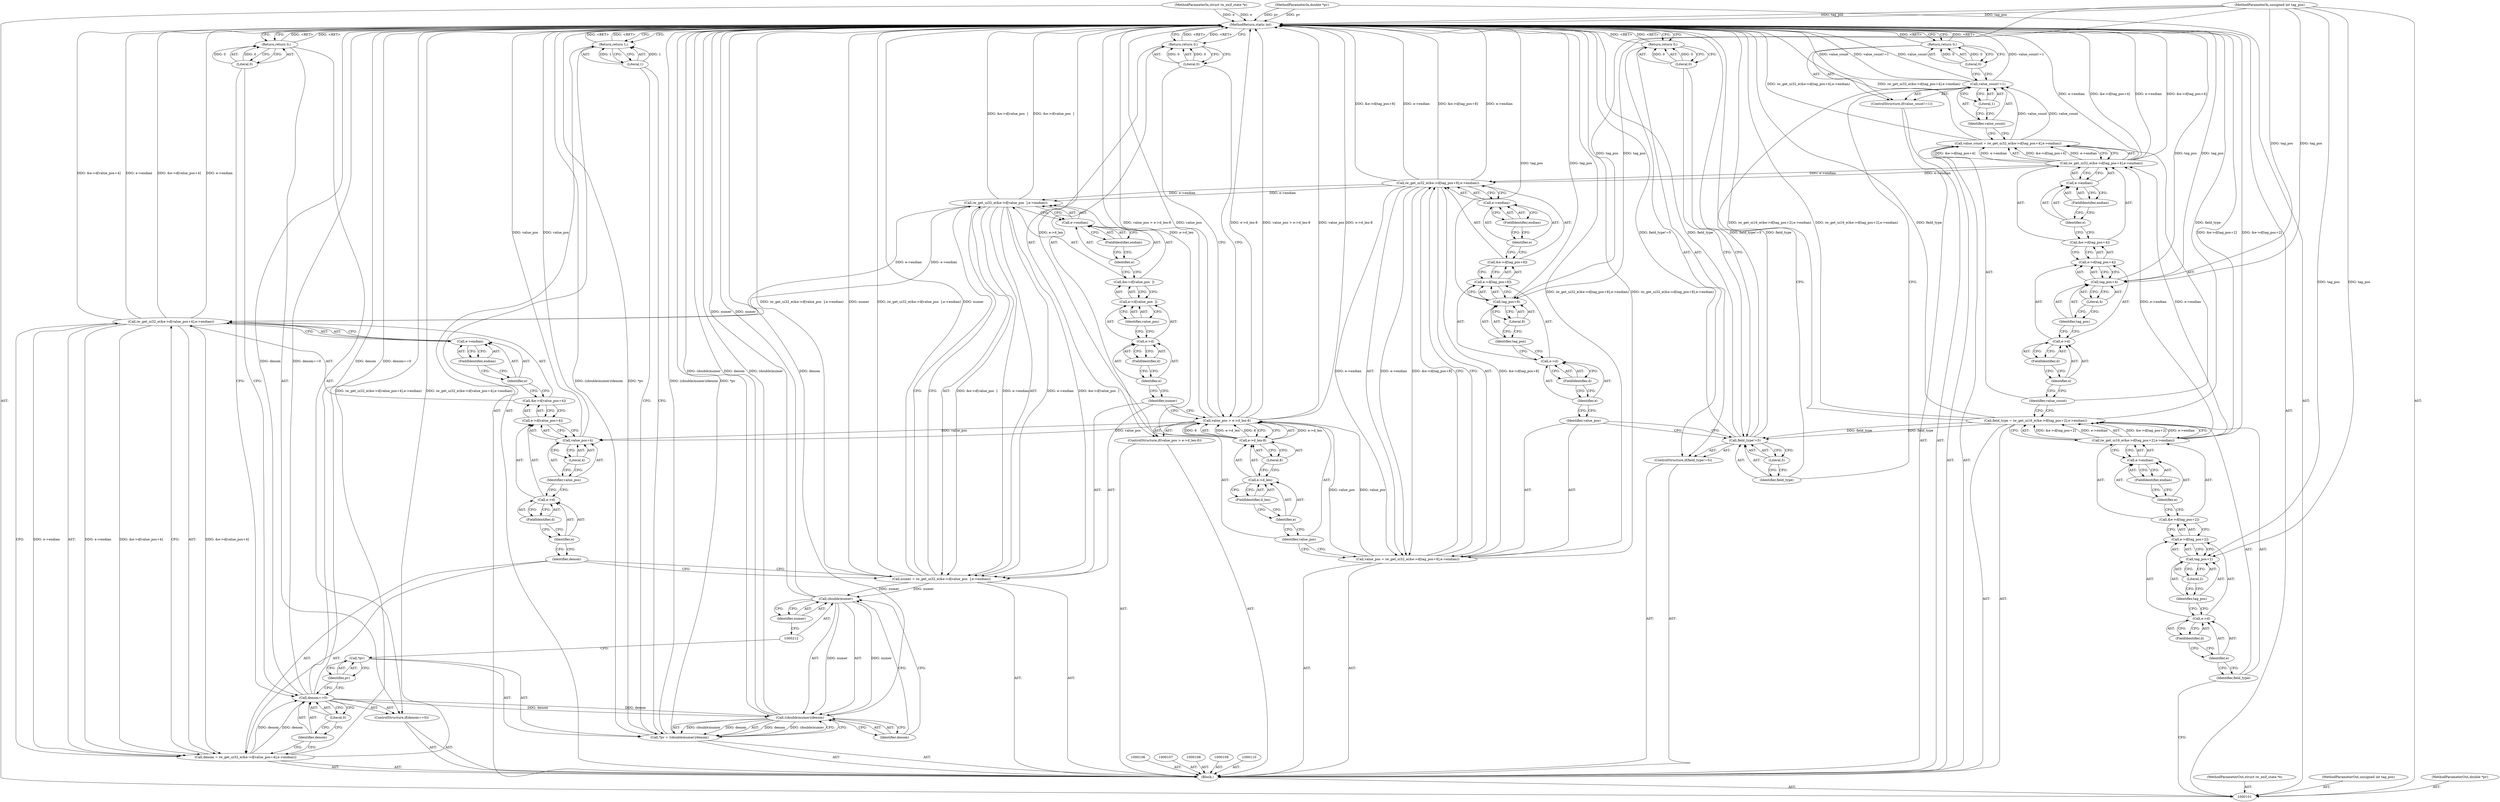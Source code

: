 digraph "1_imageworsener_b45cb1b665a14b0175b9cb1502ef7168e1fe0d5d" {
"1000217" [label="(MethodReturn,static int)"];
"1000102" [label="(MethodParameterIn,struct iw_exif_state *e)"];
"1000293" [label="(MethodParameterOut,struct iw_exif_state *e)"];
"1000103" [label="(MethodParameterIn,unsigned int tag_pos)"];
"1000294" [label="(MethodParameterOut,unsigned int tag_pos)"];
"1000125" [label="(Call,value_count = iw_get_ui32_e(&e->d[tag_pos+4],e->endian))"];
"1000126" [label="(Identifier,value_count)"];
"1000127" [label="(Call,iw_get_ui32_e(&e->d[tag_pos+4],e->endian))"];
"1000128" [label="(Call,&e->d[tag_pos+4])"];
"1000129" [label="(Call,e->d[tag_pos+4])"];
"1000130" [label="(Call,e->d)"];
"1000131" [label="(Identifier,e)"];
"1000132" [label="(FieldIdentifier,d)"];
"1000133" [label="(Call,tag_pos+4)"];
"1000134" [label="(Identifier,tag_pos)"];
"1000135" [label="(Literal,4)"];
"1000136" [label="(Call,e->endian)"];
"1000137" [label="(Identifier,e)"];
"1000138" [label="(FieldIdentifier,endian)"];
"1000142" [label="(Literal,1)"];
"1000139" [label="(ControlStructure,if(value_count!=1))"];
"1000143" [label="(Return,return 0;)"];
"1000144" [label="(Literal,0)"];
"1000140" [label="(Call,value_count!=1)"];
"1000141" [label="(Identifier,value_count)"];
"1000145" [label="(ControlStructure,if(field_type!=5))"];
"1000148" [label="(Literal,5)"];
"1000149" [label="(Return,return 0;)"];
"1000150" [label="(Literal,0)"];
"1000146" [label="(Call,field_type!=5)"];
"1000147" [label="(Identifier,field_type)"];
"1000151" [label="(Call,value_pos = iw_get_ui32_e(&e->d[tag_pos+8],e->endian))"];
"1000152" [label="(Identifier,value_pos)"];
"1000153" [label="(Call,iw_get_ui32_e(&e->d[tag_pos+8],e->endian))"];
"1000154" [label="(Call,&e->d[tag_pos+8])"];
"1000155" [label="(Call,e->d[tag_pos+8])"];
"1000156" [label="(Call,e->d)"];
"1000157" [label="(Identifier,e)"];
"1000158" [label="(FieldIdentifier,d)"];
"1000159" [label="(Call,tag_pos+8)"];
"1000160" [label="(Identifier,tag_pos)"];
"1000161" [label="(Literal,8)"];
"1000162" [label="(Call,e->endian)"];
"1000163" [label="(Identifier,e)"];
"1000164" [label="(FieldIdentifier,endian)"];
"1000168" [label="(Call,e->d_len-8)"];
"1000169" [label="(Call,e->d_len)"];
"1000170" [label="(Identifier,e)"];
"1000165" [label="(ControlStructure,if(value_pos > e->d_len-8))"];
"1000171" [label="(FieldIdentifier,d_len)"];
"1000172" [label="(Literal,8)"];
"1000173" [label="(Return,return 0;)"];
"1000174" [label="(Literal,0)"];
"1000166" [label="(Call,value_pos > e->d_len-8)"];
"1000167" [label="(Identifier,value_pos)"];
"1000104" [label="(MethodParameterIn,double *pv)"];
"1000295" [label="(MethodParameterOut,double *pv)"];
"1000175" [label="(Call,numer = iw_get_ui32_e(&e->d[value_pos  ],e->endian))"];
"1000176" [label="(Identifier,numer)"];
"1000178" [label="(Call,&e->d[value_pos  ])"];
"1000179" [label="(Call,e->d[value_pos  ])"];
"1000180" [label="(Call,e->d)"];
"1000181" [label="(Identifier,e)"];
"1000182" [label="(FieldIdentifier,d)"];
"1000183" [label="(Identifier,value_pos)"];
"1000184" [label="(Call,e->endian)"];
"1000185" [label="(Identifier,e)"];
"1000186" [label="(FieldIdentifier,endian)"];
"1000177" [label="(Call,iw_get_ui32_e(&e->d[value_pos  ],e->endian))"];
"1000187" [label="(Call,denom = iw_get_ui32_e(&e->d[value_pos+4],e->endian))"];
"1000188" [label="(Identifier,denom)"];
"1000190" [label="(Call,&e->d[value_pos+4])"];
"1000191" [label="(Call,e->d[value_pos+4])"];
"1000192" [label="(Call,e->d)"];
"1000193" [label="(Identifier,e)"];
"1000194" [label="(FieldIdentifier,d)"];
"1000195" [label="(Call,value_pos+4)"];
"1000196" [label="(Identifier,value_pos)"];
"1000197" [label="(Literal,4)"];
"1000198" [label="(Call,e->endian)"];
"1000199" [label="(Identifier,e)"];
"1000200" [label="(FieldIdentifier,endian)"];
"1000189" [label="(Call,iw_get_ui32_e(&e->d[value_pos+4],e->endian))"];
"1000204" [label="(Literal,0)"];
"1000205" [label="(Return,return 0;)"];
"1000201" [label="(ControlStructure,if(denom==0))"];
"1000206" [label="(Literal,0)"];
"1000202" [label="(Call,denom==0)"];
"1000203" [label="(Identifier,denom)"];
"1000213" [label="(Identifier,numer)"];
"1000207" [label="(Call,*pv = ((double)numer)/denom)"];
"1000208" [label="(Call,*pv)"];
"1000214" [label="(Identifier,denom)"];
"1000209" [label="(Identifier,pv)"];
"1000210" [label="(Call,((double)numer)/denom)"];
"1000211" [label="(Call,(double)numer)"];
"1000215" [label="(Return,return 1;)"];
"1000216" [label="(Literal,1)"];
"1000105" [label="(Block,)"];
"1000111" [label="(Call,field_type = iw_get_ui16_e(&e->d[tag_pos+2],e->endian))"];
"1000112" [label="(Identifier,field_type)"];
"1000113" [label="(Call,iw_get_ui16_e(&e->d[tag_pos+2],e->endian))"];
"1000114" [label="(Call,&e->d[tag_pos+2])"];
"1000115" [label="(Call,e->d[tag_pos+2])"];
"1000116" [label="(Call,e->d)"];
"1000117" [label="(Identifier,e)"];
"1000118" [label="(FieldIdentifier,d)"];
"1000119" [label="(Call,tag_pos+2)"];
"1000120" [label="(Identifier,tag_pos)"];
"1000121" [label="(Literal,2)"];
"1000122" [label="(Call,e->endian)"];
"1000123" [label="(Identifier,e)"];
"1000124" [label="(FieldIdentifier,endian)"];
"1000217" -> "1000101"  [label="AST: "];
"1000217" -> "1000143"  [label="CFG: "];
"1000217" -> "1000149"  [label="CFG: "];
"1000217" -> "1000173"  [label="CFG: "];
"1000217" -> "1000205"  [label="CFG: "];
"1000217" -> "1000215"  [label="CFG: "];
"1000149" -> "1000217"  [label="DDG: <RET>"];
"1000173" -> "1000217"  [label="DDG: <RET>"];
"1000205" -> "1000217"  [label="DDG: <RET>"];
"1000166" -> "1000217"  [label="DDG: e->d_len-8"];
"1000166" -> "1000217"  [label="DDG: value_pos > e->d_len-8"];
"1000166" -> "1000217"  [label="DDG: value_pos"];
"1000104" -> "1000217"  [label="DDG: pv"];
"1000140" -> "1000217"  [label="DDG: value_count"];
"1000140" -> "1000217"  [label="DDG: value_count!=1"];
"1000202" -> "1000217"  [label="DDG: denom"];
"1000202" -> "1000217"  [label="DDG: denom==0"];
"1000153" -> "1000217"  [label="DDG: &e->d[tag_pos+8]"];
"1000153" -> "1000217"  [label="DDG: e->endian"];
"1000127" -> "1000217"  [label="DDG: e->endian"];
"1000127" -> "1000217"  [label="DDG: &e->d[tag_pos+4]"];
"1000175" -> "1000217"  [label="DDG: iw_get_ui32_e(&e->d[value_pos  ],e->endian)"];
"1000175" -> "1000217"  [label="DDG: numer"];
"1000177" -> "1000217"  [label="DDG: &e->d[value_pos  ]"];
"1000207" -> "1000217"  [label="DDG: ((double)numer)/denom"];
"1000207" -> "1000217"  [label="DDG: *pv"];
"1000168" -> "1000217"  [label="DDG: e->d_len"];
"1000189" -> "1000217"  [label="DDG: &e->d[value_pos+4]"];
"1000189" -> "1000217"  [label="DDG: e->endian"];
"1000113" -> "1000217"  [label="DDG: &e->d[tag_pos+2]"];
"1000159" -> "1000217"  [label="DDG: tag_pos"];
"1000210" -> "1000217"  [label="DDG: denom"];
"1000210" -> "1000217"  [label="DDG: (double)numer"];
"1000187" -> "1000217"  [label="DDG: iw_get_ui32_e(&e->d[value_pos+4],e->endian)"];
"1000103" -> "1000217"  [label="DDG: tag_pos"];
"1000133" -> "1000217"  [label="DDG: tag_pos"];
"1000125" -> "1000217"  [label="DDG: iw_get_ui32_e(&e->d[tag_pos+4],e->endian)"];
"1000151" -> "1000217"  [label="DDG: iw_get_ui32_e(&e->d[tag_pos+8],e->endian)"];
"1000102" -> "1000217"  [label="DDG: e"];
"1000111" -> "1000217"  [label="DDG: field_type"];
"1000111" -> "1000217"  [label="DDG: iw_get_ui16_e(&e->d[tag_pos+2],e->endian)"];
"1000211" -> "1000217"  [label="DDG: numer"];
"1000195" -> "1000217"  [label="DDG: value_pos"];
"1000146" -> "1000217"  [label="DDG: field_type!=5"];
"1000146" -> "1000217"  [label="DDG: field_type"];
"1000143" -> "1000217"  [label="DDG: <RET>"];
"1000215" -> "1000217"  [label="DDG: <RET>"];
"1000102" -> "1000101"  [label="AST: "];
"1000102" -> "1000217"  [label="DDG: e"];
"1000293" -> "1000101"  [label="AST: "];
"1000103" -> "1000101"  [label="AST: "];
"1000103" -> "1000217"  [label="DDG: tag_pos"];
"1000103" -> "1000119"  [label="DDG: tag_pos"];
"1000103" -> "1000133"  [label="DDG: tag_pos"];
"1000103" -> "1000159"  [label="DDG: tag_pos"];
"1000294" -> "1000101"  [label="AST: "];
"1000125" -> "1000105"  [label="AST: "];
"1000125" -> "1000127"  [label="CFG: "];
"1000126" -> "1000125"  [label="AST: "];
"1000127" -> "1000125"  [label="AST: "];
"1000141" -> "1000125"  [label="CFG: "];
"1000125" -> "1000217"  [label="DDG: iw_get_ui32_e(&e->d[tag_pos+4],e->endian)"];
"1000127" -> "1000125"  [label="DDG: &e->d[tag_pos+4]"];
"1000127" -> "1000125"  [label="DDG: e->endian"];
"1000125" -> "1000140"  [label="DDG: value_count"];
"1000126" -> "1000125"  [label="AST: "];
"1000126" -> "1000111"  [label="CFG: "];
"1000131" -> "1000126"  [label="CFG: "];
"1000127" -> "1000125"  [label="AST: "];
"1000127" -> "1000136"  [label="CFG: "];
"1000128" -> "1000127"  [label="AST: "];
"1000136" -> "1000127"  [label="AST: "];
"1000125" -> "1000127"  [label="CFG: "];
"1000127" -> "1000217"  [label="DDG: e->endian"];
"1000127" -> "1000217"  [label="DDG: &e->d[tag_pos+4]"];
"1000127" -> "1000125"  [label="DDG: &e->d[tag_pos+4]"];
"1000127" -> "1000125"  [label="DDG: e->endian"];
"1000113" -> "1000127"  [label="DDG: e->endian"];
"1000127" -> "1000153"  [label="DDG: e->endian"];
"1000128" -> "1000127"  [label="AST: "];
"1000128" -> "1000129"  [label="CFG: "];
"1000129" -> "1000128"  [label="AST: "];
"1000137" -> "1000128"  [label="CFG: "];
"1000129" -> "1000128"  [label="AST: "];
"1000129" -> "1000133"  [label="CFG: "];
"1000130" -> "1000129"  [label="AST: "];
"1000133" -> "1000129"  [label="AST: "];
"1000128" -> "1000129"  [label="CFG: "];
"1000130" -> "1000129"  [label="AST: "];
"1000130" -> "1000132"  [label="CFG: "];
"1000131" -> "1000130"  [label="AST: "];
"1000132" -> "1000130"  [label="AST: "];
"1000134" -> "1000130"  [label="CFG: "];
"1000131" -> "1000130"  [label="AST: "];
"1000131" -> "1000126"  [label="CFG: "];
"1000132" -> "1000131"  [label="CFG: "];
"1000132" -> "1000130"  [label="AST: "];
"1000132" -> "1000131"  [label="CFG: "];
"1000130" -> "1000132"  [label="CFG: "];
"1000133" -> "1000129"  [label="AST: "];
"1000133" -> "1000135"  [label="CFG: "];
"1000134" -> "1000133"  [label="AST: "];
"1000135" -> "1000133"  [label="AST: "];
"1000129" -> "1000133"  [label="CFG: "];
"1000133" -> "1000217"  [label="DDG: tag_pos"];
"1000103" -> "1000133"  [label="DDG: tag_pos"];
"1000134" -> "1000133"  [label="AST: "];
"1000134" -> "1000130"  [label="CFG: "];
"1000135" -> "1000134"  [label="CFG: "];
"1000135" -> "1000133"  [label="AST: "];
"1000135" -> "1000134"  [label="CFG: "];
"1000133" -> "1000135"  [label="CFG: "];
"1000136" -> "1000127"  [label="AST: "];
"1000136" -> "1000138"  [label="CFG: "];
"1000137" -> "1000136"  [label="AST: "];
"1000138" -> "1000136"  [label="AST: "];
"1000127" -> "1000136"  [label="CFG: "];
"1000137" -> "1000136"  [label="AST: "];
"1000137" -> "1000128"  [label="CFG: "];
"1000138" -> "1000137"  [label="CFG: "];
"1000138" -> "1000136"  [label="AST: "];
"1000138" -> "1000137"  [label="CFG: "];
"1000136" -> "1000138"  [label="CFG: "];
"1000142" -> "1000140"  [label="AST: "];
"1000142" -> "1000141"  [label="CFG: "];
"1000140" -> "1000142"  [label="CFG: "];
"1000139" -> "1000105"  [label="AST: "];
"1000140" -> "1000139"  [label="AST: "];
"1000143" -> "1000139"  [label="AST: "];
"1000143" -> "1000139"  [label="AST: "];
"1000143" -> "1000144"  [label="CFG: "];
"1000144" -> "1000143"  [label="AST: "];
"1000217" -> "1000143"  [label="CFG: "];
"1000143" -> "1000217"  [label="DDG: <RET>"];
"1000144" -> "1000143"  [label="DDG: 0"];
"1000144" -> "1000143"  [label="AST: "];
"1000144" -> "1000140"  [label="CFG: "];
"1000143" -> "1000144"  [label="CFG: "];
"1000144" -> "1000143"  [label="DDG: 0"];
"1000140" -> "1000139"  [label="AST: "];
"1000140" -> "1000142"  [label="CFG: "];
"1000141" -> "1000140"  [label="AST: "];
"1000142" -> "1000140"  [label="AST: "];
"1000144" -> "1000140"  [label="CFG: "];
"1000147" -> "1000140"  [label="CFG: "];
"1000140" -> "1000217"  [label="DDG: value_count"];
"1000140" -> "1000217"  [label="DDG: value_count!=1"];
"1000125" -> "1000140"  [label="DDG: value_count"];
"1000141" -> "1000140"  [label="AST: "];
"1000141" -> "1000125"  [label="CFG: "];
"1000142" -> "1000141"  [label="CFG: "];
"1000145" -> "1000105"  [label="AST: "];
"1000146" -> "1000145"  [label="AST: "];
"1000149" -> "1000145"  [label="AST: "];
"1000148" -> "1000146"  [label="AST: "];
"1000148" -> "1000147"  [label="CFG: "];
"1000146" -> "1000148"  [label="CFG: "];
"1000149" -> "1000145"  [label="AST: "];
"1000149" -> "1000150"  [label="CFG: "];
"1000150" -> "1000149"  [label="AST: "];
"1000217" -> "1000149"  [label="CFG: "];
"1000149" -> "1000217"  [label="DDG: <RET>"];
"1000150" -> "1000149"  [label="DDG: 0"];
"1000150" -> "1000149"  [label="AST: "];
"1000150" -> "1000146"  [label="CFG: "];
"1000149" -> "1000150"  [label="CFG: "];
"1000150" -> "1000149"  [label="DDG: 0"];
"1000146" -> "1000145"  [label="AST: "];
"1000146" -> "1000148"  [label="CFG: "];
"1000147" -> "1000146"  [label="AST: "];
"1000148" -> "1000146"  [label="AST: "];
"1000150" -> "1000146"  [label="CFG: "];
"1000152" -> "1000146"  [label="CFG: "];
"1000146" -> "1000217"  [label="DDG: field_type!=5"];
"1000146" -> "1000217"  [label="DDG: field_type"];
"1000111" -> "1000146"  [label="DDG: field_type"];
"1000147" -> "1000146"  [label="AST: "];
"1000147" -> "1000140"  [label="CFG: "];
"1000148" -> "1000147"  [label="CFG: "];
"1000151" -> "1000105"  [label="AST: "];
"1000151" -> "1000153"  [label="CFG: "];
"1000152" -> "1000151"  [label="AST: "];
"1000153" -> "1000151"  [label="AST: "];
"1000167" -> "1000151"  [label="CFG: "];
"1000151" -> "1000217"  [label="DDG: iw_get_ui32_e(&e->d[tag_pos+8],e->endian)"];
"1000153" -> "1000151"  [label="DDG: &e->d[tag_pos+8]"];
"1000153" -> "1000151"  [label="DDG: e->endian"];
"1000151" -> "1000166"  [label="DDG: value_pos"];
"1000152" -> "1000151"  [label="AST: "];
"1000152" -> "1000146"  [label="CFG: "];
"1000157" -> "1000152"  [label="CFG: "];
"1000153" -> "1000151"  [label="AST: "];
"1000153" -> "1000162"  [label="CFG: "];
"1000154" -> "1000153"  [label="AST: "];
"1000162" -> "1000153"  [label="AST: "];
"1000151" -> "1000153"  [label="CFG: "];
"1000153" -> "1000217"  [label="DDG: &e->d[tag_pos+8]"];
"1000153" -> "1000217"  [label="DDG: e->endian"];
"1000153" -> "1000151"  [label="DDG: &e->d[tag_pos+8]"];
"1000153" -> "1000151"  [label="DDG: e->endian"];
"1000127" -> "1000153"  [label="DDG: e->endian"];
"1000153" -> "1000177"  [label="DDG: e->endian"];
"1000154" -> "1000153"  [label="AST: "];
"1000154" -> "1000155"  [label="CFG: "];
"1000155" -> "1000154"  [label="AST: "];
"1000163" -> "1000154"  [label="CFG: "];
"1000155" -> "1000154"  [label="AST: "];
"1000155" -> "1000159"  [label="CFG: "];
"1000156" -> "1000155"  [label="AST: "];
"1000159" -> "1000155"  [label="AST: "];
"1000154" -> "1000155"  [label="CFG: "];
"1000156" -> "1000155"  [label="AST: "];
"1000156" -> "1000158"  [label="CFG: "];
"1000157" -> "1000156"  [label="AST: "];
"1000158" -> "1000156"  [label="AST: "];
"1000160" -> "1000156"  [label="CFG: "];
"1000157" -> "1000156"  [label="AST: "];
"1000157" -> "1000152"  [label="CFG: "];
"1000158" -> "1000157"  [label="CFG: "];
"1000158" -> "1000156"  [label="AST: "];
"1000158" -> "1000157"  [label="CFG: "];
"1000156" -> "1000158"  [label="CFG: "];
"1000159" -> "1000155"  [label="AST: "];
"1000159" -> "1000161"  [label="CFG: "];
"1000160" -> "1000159"  [label="AST: "];
"1000161" -> "1000159"  [label="AST: "];
"1000155" -> "1000159"  [label="CFG: "];
"1000159" -> "1000217"  [label="DDG: tag_pos"];
"1000103" -> "1000159"  [label="DDG: tag_pos"];
"1000160" -> "1000159"  [label="AST: "];
"1000160" -> "1000156"  [label="CFG: "];
"1000161" -> "1000160"  [label="CFG: "];
"1000161" -> "1000159"  [label="AST: "];
"1000161" -> "1000160"  [label="CFG: "];
"1000159" -> "1000161"  [label="CFG: "];
"1000162" -> "1000153"  [label="AST: "];
"1000162" -> "1000164"  [label="CFG: "];
"1000163" -> "1000162"  [label="AST: "];
"1000164" -> "1000162"  [label="AST: "];
"1000153" -> "1000162"  [label="CFG: "];
"1000163" -> "1000162"  [label="AST: "];
"1000163" -> "1000154"  [label="CFG: "];
"1000164" -> "1000163"  [label="CFG: "];
"1000164" -> "1000162"  [label="AST: "];
"1000164" -> "1000163"  [label="CFG: "];
"1000162" -> "1000164"  [label="CFG: "];
"1000168" -> "1000166"  [label="AST: "];
"1000168" -> "1000172"  [label="CFG: "];
"1000169" -> "1000168"  [label="AST: "];
"1000172" -> "1000168"  [label="AST: "];
"1000166" -> "1000168"  [label="CFG: "];
"1000168" -> "1000217"  [label="DDG: e->d_len"];
"1000168" -> "1000166"  [label="DDG: e->d_len"];
"1000168" -> "1000166"  [label="DDG: 8"];
"1000169" -> "1000168"  [label="AST: "];
"1000169" -> "1000171"  [label="CFG: "];
"1000170" -> "1000169"  [label="AST: "];
"1000171" -> "1000169"  [label="AST: "];
"1000172" -> "1000169"  [label="CFG: "];
"1000170" -> "1000169"  [label="AST: "];
"1000170" -> "1000167"  [label="CFG: "];
"1000171" -> "1000170"  [label="CFG: "];
"1000165" -> "1000105"  [label="AST: "];
"1000166" -> "1000165"  [label="AST: "];
"1000173" -> "1000165"  [label="AST: "];
"1000171" -> "1000169"  [label="AST: "];
"1000171" -> "1000170"  [label="CFG: "];
"1000169" -> "1000171"  [label="CFG: "];
"1000172" -> "1000168"  [label="AST: "];
"1000172" -> "1000169"  [label="CFG: "];
"1000168" -> "1000172"  [label="CFG: "];
"1000173" -> "1000165"  [label="AST: "];
"1000173" -> "1000174"  [label="CFG: "];
"1000174" -> "1000173"  [label="AST: "];
"1000217" -> "1000173"  [label="CFG: "];
"1000173" -> "1000217"  [label="DDG: <RET>"];
"1000174" -> "1000173"  [label="DDG: 0"];
"1000174" -> "1000173"  [label="AST: "];
"1000174" -> "1000166"  [label="CFG: "];
"1000173" -> "1000174"  [label="CFG: "];
"1000174" -> "1000173"  [label="DDG: 0"];
"1000166" -> "1000165"  [label="AST: "];
"1000166" -> "1000168"  [label="CFG: "];
"1000167" -> "1000166"  [label="AST: "];
"1000168" -> "1000166"  [label="AST: "];
"1000174" -> "1000166"  [label="CFG: "];
"1000176" -> "1000166"  [label="CFG: "];
"1000166" -> "1000217"  [label="DDG: e->d_len-8"];
"1000166" -> "1000217"  [label="DDG: value_pos > e->d_len-8"];
"1000166" -> "1000217"  [label="DDG: value_pos"];
"1000151" -> "1000166"  [label="DDG: value_pos"];
"1000168" -> "1000166"  [label="DDG: e->d_len"];
"1000168" -> "1000166"  [label="DDG: 8"];
"1000166" -> "1000195"  [label="DDG: value_pos"];
"1000167" -> "1000166"  [label="AST: "];
"1000167" -> "1000151"  [label="CFG: "];
"1000170" -> "1000167"  [label="CFG: "];
"1000104" -> "1000101"  [label="AST: "];
"1000104" -> "1000217"  [label="DDG: pv"];
"1000295" -> "1000101"  [label="AST: "];
"1000175" -> "1000105"  [label="AST: "];
"1000175" -> "1000177"  [label="CFG: "];
"1000176" -> "1000175"  [label="AST: "];
"1000177" -> "1000175"  [label="AST: "];
"1000188" -> "1000175"  [label="CFG: "];
"1000175" -> "1000217"  [label="DDG: iw_get_ui32_e(&e->d[value_pos  ],e->endian)"];
"1000175" -> "1000217"  [label="DDG: numer"];
"1000177" -> "1000175"  [label="DDG: &e->d[value_pos  ]"];
"1000177" -> "1000175"  [label="DDG: e->endian"];
"1000175" -> "1000211"  [label="DDG: numer"];
"1000176" -> "1000175"  [label="AST: "];
"1000176" -> "1000166"  [label="CFG: "];
"1000181" -> "1000176"  [label="CFG: "];
"1000178" -> "1000177"  [label="AST: "];
"1000178" -> "1000179"  [label="CFG: "];
"1000179" -> "1000178"  [label="AST: "];
"1000185" -> "1000178"  [label="CFG: "];
"1000179" -> "1000178"  [label="AST: "];
"1000179" -> "1000183"  [label="CFG: "];
"1000180" -> "1000179"  [label="AST: "];
"1000183" -> "1000179"  [label="AST: "];
"1000178" -> "1000179"  [label="CFG: "];
"1000180" -> "1000179"  [label="AST: "];
"1000180" -> "1000182"  [label="CFG: "];
"1000181" -> "1000180"  [label="AST: "];
"1000182" -> "1000180"  [label="AST: "];
"1000183" -> "1000180"  [label="CFG: "];
"1000181" -> "1000180"  [label="AST: "];
"1000181" -> "1000176"  [label="CFG: "];
"1000182" -> "1000181"  [label="CFG: "];
"1000182" -> "1000180"  [label="AST: "];
"1000182" -> "1000181"  [label="CFG: "];
"1000180" -> "1000182"  [label="CFG: "];
"1000183" -> "1000179"  [label="AST: "];
"1000183" -> "1000180"  [label="CFG: "];
"1000179" -> "1000183"  [label="CFG: "];
"1000184" -> "1000177"  [label="AST: "];
"1000184" -> "1000186"  [label="CFG: "];
"1000185" -> "1000184"  [label="AST: "];
"1000186" -> "1000184"  [label="AST: "];
"1000177" -> "1000184"  [label="CFG: "];
"1000185" -> "1000184"  [label="AST: "];
"1000185" -> "1000178"  [label="CFG: "];
"1000186" -> "1000185"  [label="CFG: "];
"1000186" -> "1000184"  [label="AST: "];
"1000186" -> "1000185"  [label="CFG: "];
"1000184" -> "1000186"  [label="CFG: "];
"1000177" -> "1000175"  [label="AST: "];
"1000177" -> "1000184"  [label="CFG: "];
"1000178" -> "1000177"  [label="AST: "];
"1000184" -> "1000177"  [label="AST: "];
"1000175" -> "1000177"  [label="CFG: "];
"1000177" -> "1000217"  [label="DDG: &e->d[value_pos  ]"];
"1000177" -> "1000175"  [label="DDG: &e->d[value_pos  ]"];
"1000177" -> "1000175"  [label="DDG: e->endian"];
"1000153" -> "1000177"  [label="DDG: e->endian"];
"1000177" -> "1000189"  [label="DDG: e->endian"];
"1000187" -> "1000105"  [label="AST: "];
"1000187" -> "1000189"  [label="CFG: "];
"1000188" -> "1000187"  [label="AST: "];
"1000189" -> "1000187"  [label="AST: "];
"1000203" -> "1000187"  [label="CFG: "];
"1000187" -> "1000217"  [label="DDG: iw_get_ui32_e(&e->d[value_pos+4],e->endian)"];
"1000189" -> "1000187"  [label="DDG: &e->d[value_pos+4]"];
"1000189" -> "1000187"  [label="DDG: e->endian"];
"1000187" -> "1000202"  [label="DDG: denom"];
"1000188" -> "1000187"  [label="AST: "];
"1000188" -> "1000175"  [label="CFG: "];
"1000193" -> "1000188"  [label="CFG: "];
"1000190" -> "1000189"  [label="AST: "];
"1000190" -> "1000191"  [label="CFG: "];
"1000191" -> "1000190"  [label="AST: "];
"1000199" -> "1000190"  [label="CFG: "];
"1000191" -> "1000190"  [label="AST: "];
"1000191" -> "1000195"  [label="CFG: "];
"1000192" -> "1000191"  [label="AST: "];
"1000195" -> "1000191"  [label="AST: "];
"1000190" -> "1000191"  [label="CFG: "];
"1000192" -> "1000191"  [label="AST: "];
"1000192" -> "1000194"  [label="CFG: "];
"1000193" -> "1000192"  [label="AST: "];
"1000194" -> "1000192"  [label="AST: "];
"1000196" -> "1000192"  [label="CFG: "];
"1000193" -> "1000192"  [label="AST: "];
"1000193" -> "1000188"  [label="CFG: "];
"1000194" -> "1000193"  [label="CFG: "];
"1000194" -> "1000192"  [label="AST: "];
"1000194" -> "1000193"  [label="CFG: "];
"1000192" -> "1000194"  [label="CFG: "];
"1000195" -> "1000191"  [label="AST: "];
"1000195" -> "1000197"  [label="CFG: "];
"1000196" -> "1000195"  [label="AST: "];
"1000197" -> "1000195"  [label="AST: "];
"1000191" -> "1000195"  [label="CFG: "];
"1000195" -> "1000217"  [label="DDG: value_pos"];
"1000166" -> "1000195"  [label="DDG: value_pos"];
"1000196" -> "1000195"  [label="AST: "];
"1000196" -> "1000192"  [label="CFG: "];
"1000197" -> "1000196"  [label="CFG: "];
"1000197" -> "1000195"  [label="AST: "];
"1000197" -> "1000196"  [label="CFG: "];
"1000195" -> "1000197"  [label="CFG: "];
"1000198" -> "1000189"  [label="AST: "];
"1000198" -> "1000200"  [label="CFG: "];
"1000199" -> "1000198"  [label="AST: "];
"1000200" -> "1000198"  [label="AST: "];
"1000189" -> "1000198"  [label="CFG: "];
"1000199" -> "1000198"  [label="AST: "];
"1000199" -> "1000190"  [label="CFG: "];
"1000200" -> "1000199"  [label="CFG: "];
"1000200" -> "1000198"  [label="AST: "];
"1000200" -> "1000199"  [label="CFG: "];
"1000198" -> "1000200"  [label="CFG: "];
"1000189" -> "1000187"  [label="AST: "];
"1000189" -> "1000198"  [label="CFG: "];
"1000190" -> "1000189"  [label="AST: "];
"1000198" -> "1000189"  [label="AST: "];
"1000187" -> "1000189"  [label="CFG: "];
"1000189" -> "1000217"  [label="DDG: &e->d[value_pos+4]"];
"1000189" -> "1000217"  [label="DDG: e->endian"];
"1000189" -> "1000187"  [label="DDG: &e->d[value_pos+4]"];
"1000189" -> "1000187"  [label="DDG: e->endian"];
"1000177" -> "1000189"  [label="DDG: e->endian"];
"1000204" -> "1000202"  [label="AST: "];
"1000204" -> "1000203"  [label="CFG: "];
"1000202" -> "1000204"  [label="CFG: "];
"1000205" -> "1000201"  [label="AST: "];
"1000205" -> "1000206"  [label="CFG: "];
"1000206" -> "1000205"  [label="AST: "];
"1000217" -> "1000205"  [label="CFG: "];
"1000205" -> "1000217"  [label="DDG: <RET>"];
"1000206" -> "1000205"  [label="DDG: 0"];
"1000201" -> "1000105"  [label="AST: "];
"1000202" -> "1000201"  [label="AST: "];
"1000205" -> "1000201"  [label="AST: "];
"1000206" -> "1000205"  [label="AST: "];
"1000206" -> "1000202"  [label="CFG: "];
"1000205" -> "1000206"  [label="CFG: "];
"1000206" -> "1000205"  [label="DDG: 0"];
"1000202" -> "1000201"  [label="AST: "];
"1000202" -> "1000204"  [label="CFG: "];
"1000203" -> "1000202"  [label="AST: "];
"1000204" -> "1000202"  [label="AST: "];
"1000206" -> "1000202"  [label="CFG: "];
"1000209" -> "1000202"  [label="CFG: "];
"1000202" -> "1000217"  [label="DDG: denom"];
"1000202" -> "1000217"  [label="DDG: denom==0"];
"1000187" -> "1000202"  [label="DDG: denom"];
"1000202" -> "1000210"  [label="DDG: denom"];
"1000203" -> "1000202"  [label="AST: "];
"1000203" -> "1000187"  [label="CFG: "];
"1000204" -> "1000203"  [label="CFG: "];
"1000213" -> "1000211"  [label="AST: "];
"1000213" -> "1000212"  [label="CFG: "];
"1000211" -> "1000213"  [label="CFG: "];
"1000207" -> "1000105"  [label="AST: "];
"1000207" -> "1000210"  [label="CFG: "];
"1000208" -> "1000207"  [label="AST: "];
"1000210" -> "1000207"  [label="AST: "];
"1000216" -> "1000207"  [label="CFG: "];
"1000207" -> "1000217"  [label="DDG: ((double)numer)/denom"];
"1000207" -> "1000217"  [label="DDG: *pv"];
"1000210" -> "1000207"  [label="DDG: (double)numer"];
"1000210" -> "1000207"  [label="DDG: denom"];
"1000208" -> "1000207"  [label="AST: "];
"1000208" -> "1000209"  [label="CFG: "];
"1000209" -> "1000208"  [label="AST: "];
"1000212" -> "1000208"  [label="CFG: "];
"1000214" -> "1000210"  [label="AST: "];
"1000214" -> "1000211"  [label="CFG: "];
"1000210" -> "1000214"  [label="CFG: "];
"1000209" -> "1000208"  [label="AST: "];
"1000209" -> "1000202"  [label="CFG: "];
"1000208" -> "1000209"  [label="CFG: "];
"1000210" -> "1000207"  [label="AST: "];
"1000210" -> "1000214"  [label="CFG: "];
"1000211" -> "1000210"  [label="AST: "];
"1000214" -> "1000210"  [label="AST: "];
"1000207" -> "1000210"  [label="CFG: "];
"1000210" -> "1000217"  [label="DDG: denom"];
"1000210" -> "1000217"  [label="DDG: (double)numer"];
"1000210" -> "1000207"  [label="DDG: (double)numer"];
"1000210" -> "1000207"  [label="DDG: denom"];
"1000211" -> "1000210"  [label="DDG: numer"];
"1000202" -> "1000210"  [label="DDG: denom"];
"1000211" -> "1000210"  [label="AST: "];
"1000211" -> "1000213"  [label="CFG: "];
"1000212" -> "1000211"  [label="AST: "];
"1000213" -> "1000211"  [label="AST: "];
"1000214" -> "1000211"  [label="CFG: "];
"1000211" -> "1000217"  [label="DDG: numer"];
"1000211" -> "1000210"  [label="DDG: numer"];
"1000175" -> "1000211"  [label="DDG: numer"];
"1000215" -> "1000105"  [label="AST: "];
"1000215" -> "1000216"  [label="CFG: "];
"1000216" -> "1000215"  [label="AST: "];
"1000217" -> "1000215"  [label="CFG: "];
"1000215" -> "1000217"  [label="DDG: <RET>"];
"1000216" -> "1000215"  [label="DDG: 1"];
"1000216" -> "1000215"  [label="AST: "];
"1000216" -> "1000207"  [label="CFG: "];
"1000215" -> "1000216"  [label="CFG: "];
"1000216" -> "1000215"  [label="DDG: 1"];
"1000105" -> "1000101"  [label="AST: "];
"1000106" -> "1000105"  [label="AST: "];
"1000107" -> "1000105"  [label="AST: "];
"1000108" -> "1000105"  [label="AST: "];
"1000109" -> "1000105"  [label="AST: "];
"1000110" -> "1000105"  [label="AST: "];
"1000111" -> "1000105"  [label="AST: "];
"1000125" -> "1000105"  [label="AST: "];
"1000139" -> "1000105"  [label="AST: "];
"1000145" -> "1000105"  [label="AST: "];
"1000151" -> "1000105"  [label="AST: "];
"1000165" -> "1000105"  [label="AST: "];
"1000175" -> "1000105"  [label="AST: "];
"1000187" -> "1000105"  [label="AST: "];
"1000201" -> "1000105"  [label="AST: "];
"1000207" -> "1000105"  [label="AST: "];
"1000215" -> "1000105"  [label="AST: "];
"1000111" -> "1000105"  [label="AST: "];
"1000111" -> "1000113"  [label="CFG: "];
"1000112" -> "1000111"  [label="AST: "];
"1000113" -> "1000111"  [label="AST: "];
"1000126" -> "1000111"  [label="CFG: "];
"1000111" -> "1000217"  [label="DDG: field_type"];
"1000111" -> "1000217"  [label="DDG: iw_get_ui16_e(&e->d[tag_pos+2],e->endian)"];
"1000113" -> "1000111"  [label="DDG: &e->d[tag_pos+2]"];
"1000113" -> "1000111"  [label="DDG: e->endian"];
"1000111" -> "1000146"  [label="DDG: field_type"];
"1000112" -> "1000111"  [label="AST: "];
"1000112" -> "1000101"  [label="CFG: "];
"1000117" -> "1000112"  [label="CFG: "];
"1000113" -> "1000111"  [label="AST: "];
"1000113" -> "1000122"  [label="CFG: "];
"1000114" -> "1000113"  [label="AST: "];
"1000122" -> "1000113"  [label="AST: "];
"1000111" -> "1000113"  [label="CFG: "];
"1000113" -> "1000217"  [label="DDG: &e->d[tag_pos+2]"];
"1000113" -> "1000111"  [label="DDG: &e->d[tag_pos+2]"];
"1000113" -> "1000111"  [label="DDG: e->endian"];
"1000113" -> "1000127"  [label="DDG: e->endian"];
"1000114" -> "1000113"  [label="AST: "];
"1000114" -> "1000115"  [label="CFG: "];
"1000115" -> "1000114"  [label="AST: "];
"1000123" -> "1000114"  [label="CFG: "];
"1000115" -> "1000114"  [label="AST: "];
"1000115" -> "1000119"  [label="CFG: "];
"1000116" -> "1000115"  [label="AST: "];
"1000119" -> "1000115"  [label="AST: "];
"1000114" -> "1000115"  [label="CFG: "];
"1000116" -> "1000115"  [label="AST: "];
"1000116" -> "1000118"  [label="CFG: "];
"1000117" -> "1000116"  [label="AST: "];
"1000118" -> "1000116"  [label="AST: "];
"1000120" -> "1000116"  [label="CFG: "];
"1000117" -> "1000116"  [label="AST: "];
"1000117" -> "1000112"  [label="CFG: "];
"1000118" -> "1000117"  [label="CFG: "];
"1000118" -> "1000116"  [label="AST: "];
"1000118" -> "1000117"  [label="CFG: "];
"1000116" -> "1000118"  [label="CFG: "];
"1000119" -> "1000115"  [label="AST: "];
"1000119" -> "1000121"  [label="CFG: "];
"1000120" -> "1000119"  [label="AST: "];
"1000121" -> "1000119"  [label="AST: "];
"1000115" -> "1000119"  [label="CFG: "];
"1000103" -> "1000119"  [label="DDG: tag_pos"];
"1000120" -> "1000119"  [label="AST: "];
"1000120" -> "1000116"  [label="CFG: "];
"1000121" -> "1000120"  [label="CFG: "];
"1000121" -> "1000119"  [label="AST: "];
"1000121" -> "1000120"  [label="CFG: "];
"1000119" -> "1000121"  [label="CFG: "];
"1000122" -> "1000113"  [label="AST: "];
"1000122" -> "1000124"  [label="CFG: "];
"1000123" -> "1000122"  [label="AST: "];
"1000124" -> "1000122"  [label="AST: "];
"1000113" -> "1000122"  [label="CFG: "];
"1000123" -> "1000122"  [label="AST: "];
"1000123" -> "1000114"  [label="CFG: "];
"1000124" -> "1000123"  [label="CFG: "];
"1000124" -> "1000122"  [label="AST: "];
"1000124" -> "1000123"  [label="CFG: "];
"1000122" -> "1000124"  [label="CFG: "];
}

